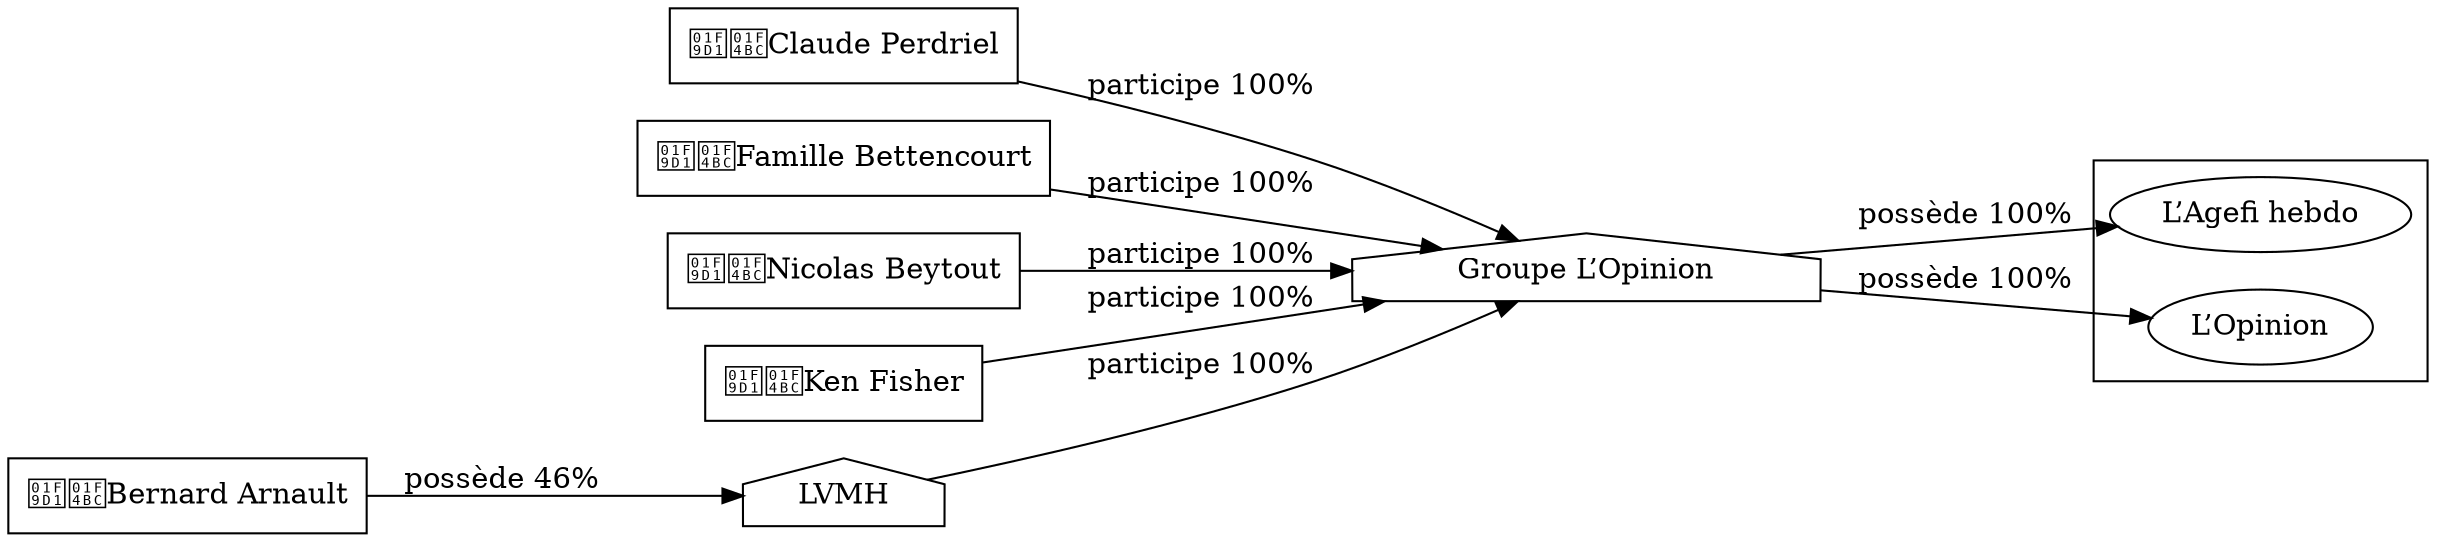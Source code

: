 digraph {
  rankdir=LR;
  subgraph roots {
    
      "claude-perdriel-1"[label="🧑‍💼Claude Perdriel" shape=box]
    
      "bernard-arnault-42"[label="🧑‍💼Bernard Arnault" shape=box]
    
      "famille-bettencourt-54"[label="🧑‍💼Famille Bettencourt" shape=box]
    
      "nicolas-beytout-55"[label="🧑‍💼Nicolas Beytout" shape=box]
    
      "ken-fisher-326"[label="🧑‍💼Ken Fisher" shape=box]
    
  }

  
    "groupe-l-opinion-325"[label="Groupe L’Opinion" shape=house]
  
    "lvmh-43"[label="LVMH" shape=house]
  

  subgraph clusterLeaves {
    
      "l-agefi-hebdo-101"[label="L’Agefi hebdo"]
    
      "l-opinion-8"[label="L’Opinion"]
    
  }

  
    "claude-perdriel-1" -> "groupe-l-opinion-325" [
      label="participe 100%"
    ]
  
    "lvmh-43" -> "groupe-l-opinion-325" [
      label="participe 100%"
    ]
  
    "bernard-arnault-42" -> "lvmh-43" [
      label="possède 46%"
    ]
  
    "famille-bettencourt-54" -> "groupe-l-opinion-325" [
      label="participe 100%"
    ]
  
    "nicolas-beytout-55" -> "groupe-l-opinion-325" [
      label="participe 100%"
    ]
  
    "ken-fisher-326" -> "groupe-l-opinion-325" [
      label="participe 100%"
    ]
  
    "groupe-l-opinion-325" -> "l-agefi-hebdo-101" [
      label="possède 100%"
    ]
  
    "groupe-l-opinion-325" -> "l-opinion-8" [
      label="possède 100%"
    ]
  
}
